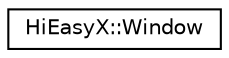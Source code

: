 digraph "Graphical Class Hierarchy"
{
 // LATEX_PDF_SIZE
  edge [fontname="Helvetica",fontsize="10",labelfontname="Helvetica",labelfontsize="10"];
  node [fontname="Helvetica",fontsize="10",shape=record];
  rankdir="LR";
  Node0 [label="HiEasyX::Window",height=0.2,width=0.4,color="black", fillcolor="white", style="filled",URL="$class_hi_easy_x_1_1_window.html",tooltip=" "];
}
